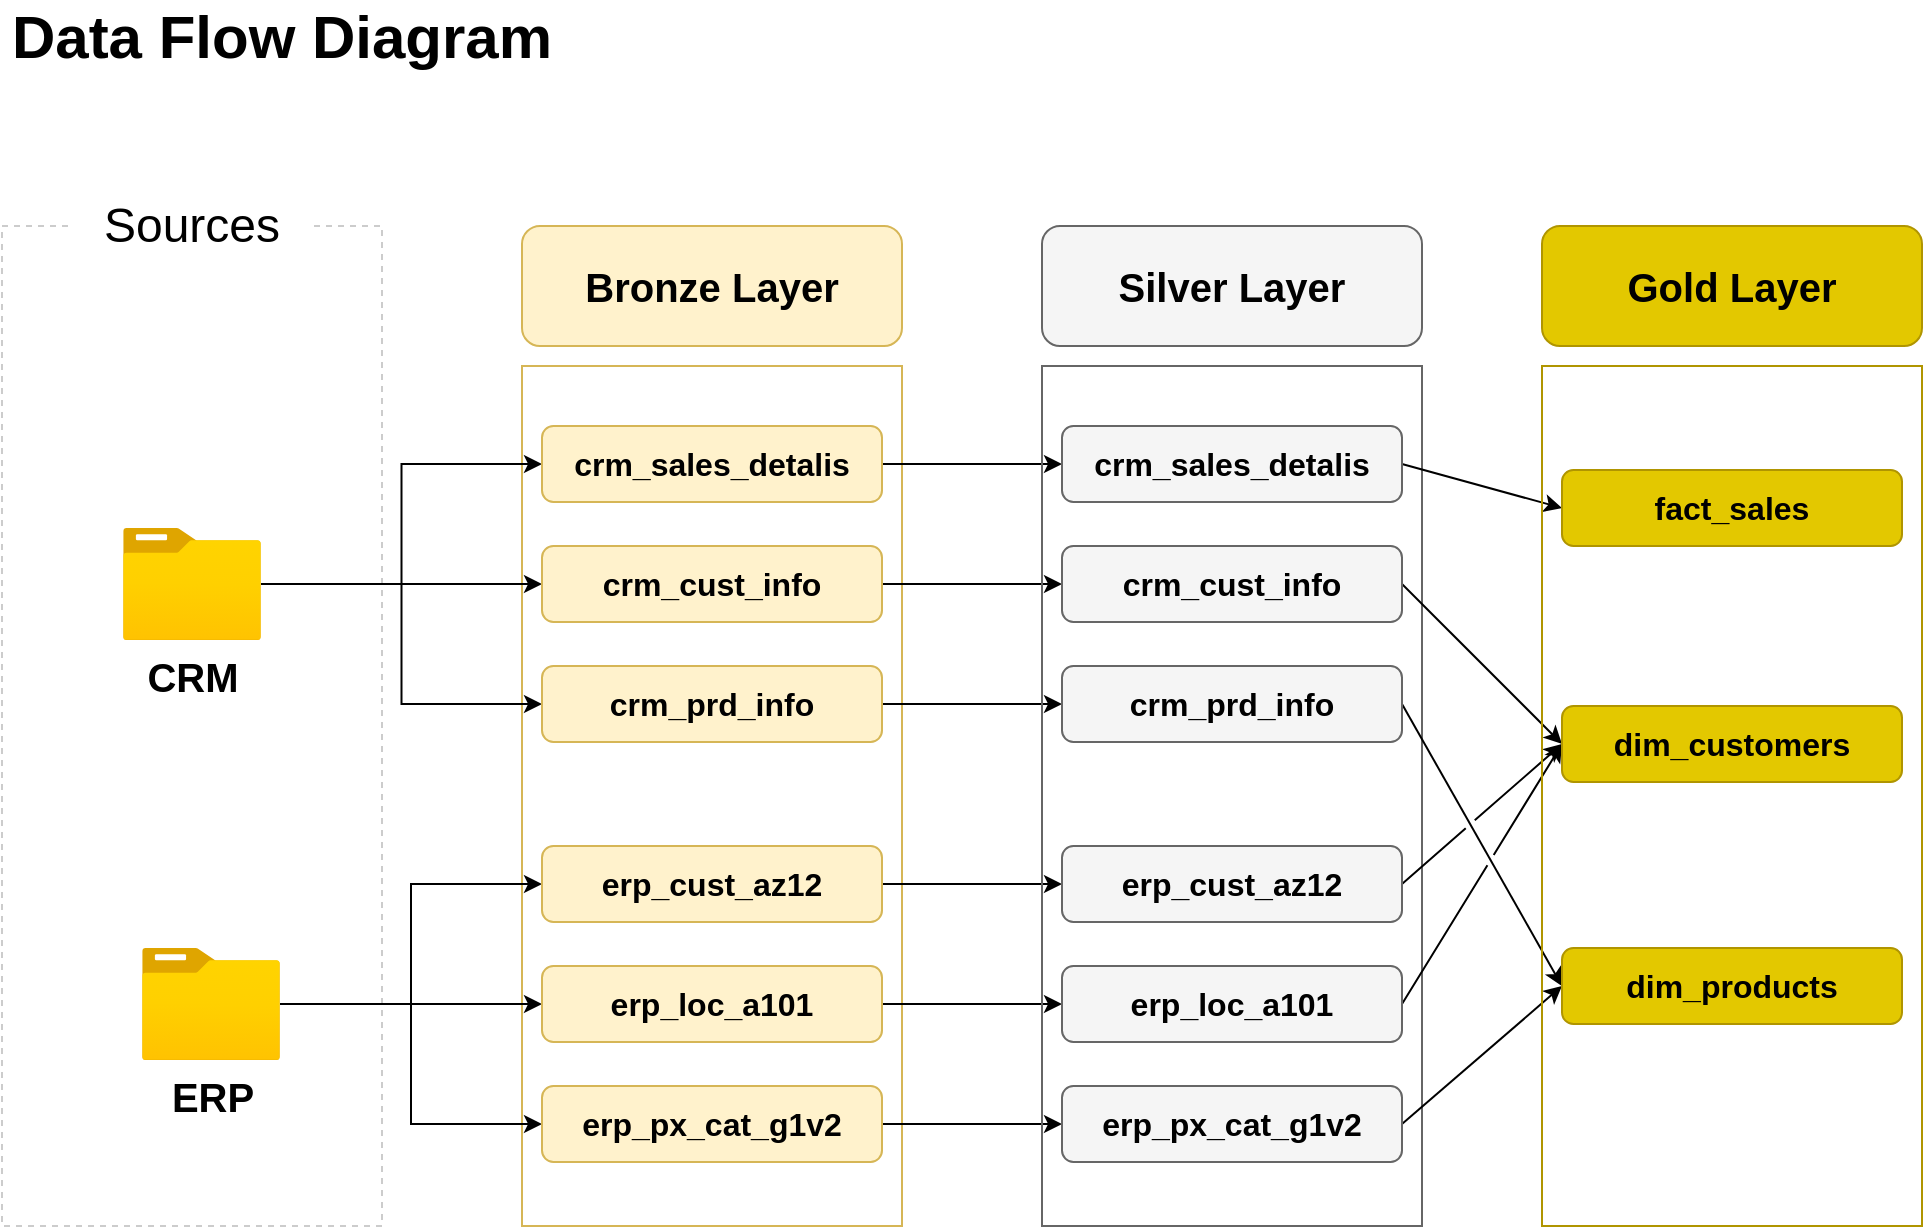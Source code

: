 <mxfile version="28.0.6">
  <diagram name="Page-1" id="JjovNX3jiftAqNEHp2Kg">
    <mxGraphModel dx="2916" dy="1249" grid="1" gridSize="10" guides="1" tooltips="1" connect="1" arrows="1" fold="1" page="1" pageScale="1" pageWidth="850" pageHeight="1100" math="0" shadow="0">
      <root>
        <mxCell id="0" />
        <mxCell id="1" parent="0" />
        <mxCell id="IHbQ26XFbmx4IzHMSujC-1" value="&lt;font style=&quot;font-size: 30px;&quot;&gt;Data Flow Diagram&lt;/font&gt;" style="text;html=1;align=center;verticalAlign=middle;whiteSpace=wrap;rounded=0;fontSize=24;fontStyle=1" parent="1" vertex="1">
          <mxGeometry x="-190" y="190" width="280" height="30" as="geometry" />
        </mxCell>
        <mxCell id="IHbQ26XFbmx4IzHMSujC-2" value="" style="rounded=0;whiteSpace=wrap;html=1;fillColor=none;strokeColor=#d6b656;" parent="1" vertex="1">
          <mxGeometry x="70" y="370" width="190" height="430" as="geometry" />
        </mxCell>
        <mxCell id="IHbQ26XFbmx4IzHMSujC-5" value="" style="rounded=0;whiteSpace=wrap;html=1;fillColor=none;strokeColor=#CCCCCC;dashed=1;" parent="1" vertex="1">
          <mxGeometry x="-190" y="300" width="190" height="500" as="geometry" />
        </mxCell>
        <mxCell id="IHbQ26XFbmx4IzHMSujC-6" value="Sources" style="rounded=1;whiteSpace=wrap;html=1;fontSize=24;strokeColor=none;" parent="1" vertex="1">
          <mxGeometry x="-155" y="280" width="120" height="40" as="geometry" />
        </mxCell>
        <mxCell id="IHbQ26XFbmx4IzHMSujC-16" style="edgeStyle=orthogonalEdgeStyle;rounded=0;orthogonalLoop=1;jettySize=auto;html=1;entryX=0;entryY=0.5;entryDx=0;entryDy=0;" parent="1" source="IHbQ26XFbmx4IzHMSujC-7" target="IHbQ26XFbmx4IzHMSujC-13" edge="1">
          <mxGeometry relative="1" as="geometry" />
        </mxCell>
        <mxCell id="IHbQ26XFbmx4IzHMSujC-17" style="edgeStyle=orthogonalEdgeStyle;rounded=0;orthogonalLoop=1;jettySize=auto;html=1;entryX=0;entryY=0.5;entryDx=0;entryDy=0;" parent="1" source="IHbQ26XFbmx4IzHMSujC-7" target="IHbQ26XFbmx4IzHMSujC-14" edge="1">
          <mxGeometry relative="1" as="geometry" />
        </mxCell>
        <mxCell id="IHbQ26XFbmx4IzHMSujC-18" style="edgeStyle=orthogonalEdgeStyle;rounded=0;orthogonalLoop=1;jettySize=auto;html=1;entryX=0;entryY=0.5;entryDx=0;entryDy=0;" parent="1" source="IHbQ26XFbmx4IzHMSujC-7" target="IHbQ26XFbmx4IzHMSujC-15" edge="1">
          <mxGeometry relative="1" as="geometry" />
        </mxCell>
        <mxCell id="IHbQ26XFbmx4IzHMSujC-7" value="&lt;b&gt;&lt;font style=&quot;font-size: 20px;&quot;&gt;CRM&lt;/font&gt;&lt;/b&gt;" style="image;aspect=fixed;html=1;points=[];align=center;fontSize=12;image=img/lib/azure2/general/Folder_Blank.svg;" parent="1" vertex="1">
          <mxGeometry x="-129.5" y="451" width="69" height="56.0" as="geometry" />
        </mxCell>
        <mxCell id="IHbQ26XFbmx4IzHMSujC-22" style="edgeStyle=orthogonalEdgeStyle;rounded=0;orthogonalLoop=1;jettySize=auto;html=1;entryX=0;entryY=0.5;entryDx=0;entryDy=0;" parent="1" source="IHbQ26XFbmx4IzHMSujC-8" target="IHbQ26XFbmx4IzHMSujC-21" edge="1">
          <mxGeometry relative="1" as="geometry" />
        </mxCell>
        <mxCell id="IHbQ26XFbmx4IzHMSujC-23" style="edgeStyle=orthogonalEdgeStyle;rounded=0;orthogonalLoop=1;jettySize=auto;html=1;entryX=0;entryY=0.5;entryDx=0;entryDy=0;" parent="1" source="IHbQ26XFbmx4IzHMSujC-8" target="IHbQ26XFbmx4IzHMSujC-20" edge="1">
          <mxGeometry relative="1" as="geometry" />
        </mxCell>
        <mxCell id="IHbQ26XFbmx4IzHMSujC-24" style="edgeStyle=orthogonalEdgeStyle;rounded=0;orthogonalLoop=1;jettySize=auto;html=1;entryX=0;entryY=0.5;entryDx=0;entryDy=0;" parent="1" source="IHbQ26XFbmx4IzHMSujC-8" target="IHbQ26XFbmx4IzHMSujC-19" edge="1">
          <mxGeometry relative="1" as="geometry" />
        </mxCell>
        <mxCell id="IHbQ26XFbmx4IzHMSujC-8" value="&lt;b&gt;&lt;font style=&quot;font-size: 20px;&quot;&gt;ERP&lt;/font&gt;&lt;/b&gt;" style="image;aspect=fixed;html=1;points=[];align=center;fontSize=12;image=img/lib/azure2/general/Folder_Blank.svg;" parent="1" vertex="1">
          <mxGeometry x="-120" y="661" width="69" height="56.0" as="geometry" />
        </mxCell>
        <mxCell id="IHbQ26XFbmx4IzHMSujC-12" value="&lt;font style=&quot;color: rgb(0, 0, 0); font-size: 20px;&quot;&gt;&lt;b&gt;Bronze Layer&lt;/b&gt;&lt;/font&gt;" style="rounded=1;whiteSpace=wrap;html=1;fillColor=#fff2cc;strokeColor=#d6b656;" parent="1" vertex="1">
          <mxGeometry x="70" y="300" width="190" height="60" as="geometry" />
        </mxCell>
        <mxCell id="5i8vRmKeqVwwdkVwR9yD-9" style="edgeStyle=orthogonalEdgeStyle;rounded=0;orthogonalLoop=1;jettySize=auto;html=1;entryX=0;entryY=0.5;entryDx=0;entryDy=0;" parent="1" source="IHbQ26XFbmx4IzHMSujC-13" target="5i8vRmKeqVwwdkVwR9yD-3" edge="1">
          <mxGeometry relative="1" as="geometry" />
        </mxCell>
        <mxCell id="IHbQ26XFbmx4IzHMSujC-13" value="&lt;font style=&quot;font-size: 16px;&quot; color=&quot;#000000&quot;&gt;&lt;b style=&quot;&quot;&gt;crm_sales_detalis&lt;/b&gt;&lt;/font&gt;" style="rounded=1;whiteSpace=wrap;html=1;fillColor=#fff2cc;strokeColor=#d6b656;" parent="1" vertex="1">
          <mxGeometry x="80" y="400" width="170" height="38" as="geometry" />
        </mxCell>
        <mxCell id="5i8vRmKeqVwwdkVwR9yD-10" style="edgeStyle=orthogonalEdgeStyle;rounded=0;orthogonalLoop=1;jettySize=auto;html=1;entryX=0;entryY=0.5;entryDx=0;entryDy=0;" parent="1" source="IHbQ26XFbmx4IzHMSujC-14" target="5i8vRmKeqVwwdkVwR9yD-4" edge="1">
          <mxGeometry relative="1" as="geometry" />
        </mxCell>
        <mxCell id="IHbQ26XFbmx4IzHMSujC-14" value="&lt;font style=&quot;font-size: 16px;&quot; color=&quot;#000000&quot;&gt;&lt;b style=&quot;&quot;&gt;crm_cust_info&lt;/b&gt;&lt;/font&gt;" style="rounded=1;whiteSpace=wrap;html=1;fillColor=#fff2cc;strokeColor=#d6b656;" parent="1" vertex="1">
          <mxGeometry x="80" y="460" width="170" height="38" as="geometry" />
        </mxCell>
        <mxCell id="5i8vRmKeqVwwdkVwR9yD-11" style="edgeStyle=orthogonalEdgeStyle;rounded=0;orthogonalLoop=1;jettySize=auto;html=1;entryX=0;entryY=0.5;entryDx=0;entryDy=0;" parent="1" source="IHbQ26XFbmx4IzHMSujC-15" target="5i8vRmKeqVwwdkVwR9yD-5" edge="1">
          <mxGeometry relative="1" as="geometry" />
        </mxCell>
        <mxCell id="IHbQ26XFbmx4IzHMSujC-15" value="&lt;font style=&quot;font-size: 16px;&quot; color=&quot;#000000&quot;&gt;&lt;b style=&quot;&quot;&gt;crm_prd_info&lt;/b&gt;&lt;/font&gt;" style="rounded=1;whiteSpace=wrap;html=1;fillColor=#fff2cc;strokeColor=#d6b656;" parent="1" vertex="1">
          <mxGeometry x="80" y="520" width="170" height="38" as="geometry" />
        </mxCell>
        <mxCell id="5i8vRmKeqVwwdkVwR9yD-14" style="edgeStyle=orthogonalEdgeStyle;rounded=0;orthogonalLoop=1;jettySize=auto;html=1;" parent="1" source="IHbQ26XFbmx4IzHMSujC-19" target="5i8vRmKeqVwwdkVwR9yD-6" edge="1">
          <mxGeometry relative="1" as="geometry" />
        </mxCell>
        <mxCell id="IHbQ26XFbmx4IzHMSujC-19" value="&lt;b style=&quot;color: rgb(0, 0, 0); font-size: 16px;&quot;&gt;erp_px_cat_g1v2&lt;/b&gt;" style="rounded=1;whiteSpace=wrap;html=1;fillColor=#fff2cc;strokeColor=#d6b656;" parent="1" vertex="1">
          <mxGeometry x="80" y="730" width="170" height="38" as="geometry" />
        </mxCell>
        <mxCell id="5i8vRmKeqVwwdkVwR9yD-13" style="edgeStyle=orthogonalEdgeStyle;rounded=0;orthogonalLoop=1;jettySize=auto;html=1;entryX=0;entryY=0.5;entryDx=0;entryDy=0;" parent="1" source="IHbQ26XFbmx4IzHMSujC-20" target="5i8vRmKeqVwwdkVwR9yD-7" edge="1">
          <mxGeometry relative="1" as="geometry" />
        </mxCell>
        <mxCell id="IHbQ26XFbmx4IzHMSujC-20" value="&lt;b style=&quot;color: rgb(0, 0, 0); font-size: 16px;&quot;&gt;erp_loc_a101&lt;/b&gt;" style="rounded=1;whiteSpace=wrap;html=1;fillColor=#fff2cc;strokeColor=#d6b656;" parent="1" vertex="1">
          <mxGeometry x="80" y="670" width="170" height="38" as="geometry" />
        </mxCell>
        <mxCell id="5i8vRmKeqVwwdkVwR9yD-12" style="edgeStyle=orthogonalEdgeStyle;rounded=0;orthogonalLoop=1;jettySize=auto;html=1;entryX=0;entryY=0.5;entryDx=0;entryDy=0;" parent="1" source="IHbQ26XFbmx4IzHMSujC-21" target="5i8vRmKeqVwwdkVwR9yD-8" edge="1">
          <mxGeometry relative="1" as="geometry" />
        </mxCell>
        <mxCell id="IHbQ26XFbmx4IzHMSujC-21" value="&lt;font style=&quot;font-size: 16px;&quot; color=&quot;#000000&quot;&gt;&lt;b style=&quot;&quot;&gt;erp_cust_az12&lt;/b&gt;&lt;/font&gt;" style="rounded=1;whiteSpace=wrap;html=1;fillColor=#fff2cc;strokeColor=#d6b656;" parent="1" vertex="1">
          <mxGeometry x="80" y="610" width="170" height="38" as="geometry" />
        </mxCell>
        <mxCell id="5i8vRmKeqVwwdkVwR9yD-1" value="" style="rounded=0;whiteSpace=wrap;html=1;fillColor=none;strokeColor=#666666;fontColor=#333333;" parent="1" vertex="1">
          <mxGeometry x="330" y="370" width="190" height="430" as="geometry" />
        </mxCell>
        <mxCell id="5i8vRmKeqVwwdkVwR9yD-2" value="&lt;font style=&quot;color: rgb(0, 0, 0); font-size: 20px;&quot;&gt;&lt;b&gt;Silver Layer&lt;/b&gt;&lt;/font&gt;" style="rounded=1;whiteSpace=wrap;html=1;fillColor=#f5f5f5;strokeColor=#666666;fontColor=#333333;" parent="1" vertex="1">
          <mxGeometry x="330" y="300" width="190" height="60" as="geometry" />
        </mxCell>
        <mxCell id="P8SxKNmZ3u3KztpiFWJL-16" style="rounded=0;orthogonalLoop=1;jettySize=auto;html=1;exitX=1;exitY=0.5;exitDx=0;exitDy=0;jumpStyle=gap;entryX=0;entryY=0.5;entryDx=0;entryDy=0;" edge="1" parent="1" source="5i8vRmKeqVwwdkVwR9yD-3" target="P8SxKNmZ3u3KztpiFWJL-3">
          <mxGeometry relative="1" as="geometry">
            <mxPoint x="570" y="440" as="targetPoint" />
          </mxGeometry>
        </mxCell>
        <mxCell id="5i8vRmKeqVwwdkVwR9yD-3" value="&lt;font style=&quot;font-size: 16px;&quot; color=&quot;#000000&quot;&gt;&lt;b style=&quot;&quot;&gt;crm_sales_detalis&lt;/b&gt;&lt;/font&gt;" style="rounded=1;whiteSpace=wrap;html=1;fillColor=#f5f5f5;strokeColor=#666666;fontColor=#333333;" parent="1" vertex="1">
          <mxGeometry x="340" y="400" width="170" height="38" as="geometry" />
        </mxCell>
        <mxCell id="P8SxKNmZ3u3KztpiFWJL-17" style="rounded=0;orthogonalLoop=1;jettySize=auto;html=1;entryX=0;entryY=0.5;entryDx=0;entryDy=0;exitX=1;exitY=0.5;exitDx=0;exitDy=0;jumpStyle=gap;" edge="1" parent="1" source="5i8vRmKeqVwwdkVwR9yD-4" target="P8SxKNmZ3u3KztpiFWJL-4">
          <mxGeometry relative="1" as="geometry" />
        </mxCell>
        <mxCell id="5i8vRmKeqVwwdkVwR9yD-4" value="&lt;font style=&quot;font-size: 16px;&quot; color=&quot;#000000&quot;&gt;&lt;b style=&quot;&quot;&gt;crm_cust_info&lt;/b&gt;&lt;/font&gt;" style="rounded=1;whiteSpace=wrap;html=1;fillColor=#f5f5f5;strokeColor=#666666;fontColor=#333333;" parent="1" vertex="1">
          <mxGeometry x="340" y="460" width="170" height="38" as="geometry" />
        </mxCell>
        <mxCell id="P8SxKNmZ3u3KztpiFWJL-18" style="rounded=0;orthogonalLoop=1;jettySize=auto;html=1;entryX=0;entryY=0.5;entryDx=0;entryDy=0;exitX=1;exitY=0.5;exitDx=0;exitDy=0;jumpStyle=gap;" edge="1" parent="1" source="5i8vRmKeqVwwdkVwR9yD-5" target="P8SxKNmZ3u3KztpiFWJL-5">
          <mxGeometry relative="1" as="geometry" />
        </mxCell>
        <mxCell id="5i8vRmKeqVwwdkVwR9yD-5" value="&lt;font style=&quot;font-size: 16px;&quot; color=&quot;#000000&quot;&gt;&lt;b style=&quot;&quot;&gt;crm_prd_info&lt;/b&gt;&lt;/font&gt;" style="rounded=1;whiteSpace=wrap;html=1;fillColor=#f5f5f5;strokeColor=#666666;fontColor=#333333;" parent="1" vertex="1">
          <mxGeometry x="340" y="520" width="170" height="38" as="geometry" />
        </mxCell>
        <mxCell id="P8SxKNmZ3u3KztpiFWJL-19" style="rounded=0;orthogonalLoop=1;jettySize=auto;html=1;entryX=0;entryY=0.5;entryDx=0;entryDy=0;exitX=1;exitY=0.5;exitDx=0;exitDy=0;jumpStyle=gap;" edge="1" parent="1" source="5i8vRmKeqVwwdkVwR9yD-6" target="P8SxKNmZ3u3KztpiFWJL-5">
          <mxGeometry relative="1" as="geometry" />
        </mxCell>
        <mxCell id="5i8vRmKeqVwwdkVwR9yD-6" value="&lt;b style=&quot;color: rgb(0, 0, 0); font-size: 16px;&quot;&gt;erp_px_cat_g1v2&lt;/b&gt;" style="rounded=1;whiteSpace=wrap;html=1;fillColor=#f5f5f5;strokeColor=#666666;fontColor=#333333;" parent="1" vertex="1">
          <mxGeometry x="340" y="730" width="170" height="38" as="geometry" />
        </mxCell>
        <mxCell id="P8SxKNmZ3u3KztpiFWJL-20" style="rounded=0;orthogonalLoop=1;jettySize=auto;html=1;entryX=0;entryY=0.5;entryDx=0;entryDy=0;exitX=1;exitY=0.5;exitDx=0;exitDy=0;jumpStyle=gap;" edge="1" parent="1" source="5i8vRmKeqVwwdkVwR9yD-7" target="P8SxKNmZ3u3KztpiFWJL-4">
          <mxGeometry relative="1" as="geometry" />
        </mxCell>
        <mxCell id="5i8vRmKeqVwwdkVwR9yD-7" value="&lt;b style=&quot;color: rgb(0, 0, 0); font-size: 16px;&quot;&gt;erp_loc_a101&lt;/b&gt;" style="rounded=1;whiteSpace=wrap;html=1;fillColor=#f5f5f5;strokeColor=#666666;fontColor=#333333;" parent="1" vertex="1">
          <mxGeometry x="340" y="670" width="170" height="38" as="geometry" />
        </mxCell>
        <mxCell id="P8SxKNmZ3u3KztpiFWJL-21" style="rounded=0;orthogonalLoop=1;jettySize=auto;html=1;entryX=0;entryY=0.5;entryDx=0;entryDy=0;exitX=1;exitY=0.5;exitDx=0;exitDy=0;jumpStyle=gap;" edge="1" parent="1" source="5i8vRmKeqVwwdkVwR9yD-8" target="P8SxKNmZ3u3KztpiFWJL-4">
          <mxGeometry relative="1" as="geometry" />
        </mxCell>
        <mxCell id="5i8vRmKeqVwwdkVwR9yD-8" value="&lt;font style=&quot;font-size: 16px;&quot; color=&quot;#000000&quot;&gt;&lt;b style=&quot;&quot;&gt;erp_cust_az12&lt;/b&gt;&lt;/font&gt;" style="rounded=1;whiteSpace=wrap;html=1;fillColor=#f5f5f5;strokeColor=#666666;fontColor=#333333;" parent="1" vertex="1">
          <mxGeometry x="340" y="610" width="170" height="38" as="geometry" />
        </mxCell>
        <mxCell id="P8SxKNmZ3u3KztpiFWJL-1" value="" style="rounded=0;whiteSpace=wrap;html=1;fillColor=none;strokeColor=#B09500;fontColor=#000000;" vertex="1" parent="1">
          <mxGeometry x="580" y="370" width="190" height="430" as="geometry" />
        </mxCell>
        <mxCell id="P8SxKNmZ3u3KztpiFWJL-2" value="&lt;font style=&quot;color: rgb(0, 0, 0); font-size: 20px;&quot;&gt;&lt;b&gt;Gold Layer&lt;/b&gt;&lt;/font&gt;" style="rounded=1;whiteSpace=wrap;html=1;fillColor=#e3c800;strokeColor=#B09500;fontColor=#000000;" vertex="1" parent="1">
          <mxGeometry x="580" y="300" width="190" height="60" as="geometry" />
        </mxCell>
        <mxCell id="P8SxKNmZ3u3KztpiFWJL-3" value="&lt;font style=&quot;font-size: 16px;&quot; color=&quot;#000000&quot;&gt;&lt;b style=&quot;&quot;&gt;fact_sales&lt;/b&gt;&lt;/font&gt;" style="rounded=1;whiteSpace=wrap;html=1;fillColor=#e3c800;strokeColor=#B09500;fontColor=#000000;" vertex="1" parent="1">
          <mxGeometry x="590" y="422" width="170" height="38" as="geometry" />
        </mxCell>
        <mxCell id="P8SxKNmZ3u3KztpiFWJL-4" value="&lt;font style=&quot;font-size: 16px;&quot; color=&quot;#000000&quot;&gt;&lt;b style=&quot;&quot;&gt;dim_customers&lt;/b&gt;&lt;/font&gt;" style="rounded=1;whiteSpace=wrap;html=1;fillColor=#e3c800;strokeColor=#B09500;fontColor=#000000;" vertex="1" parent="1">
          <mxGeometry x="590" y="540" width="170" height="38" as="geometry" />
        </mxCell>
        <mxCell id="P8SxKNmZ3u3KztpiFWJL-5" value="&lt;font style=&quot;font-size: 16px;&quot; color=&quot;#000000&quot;&gt;&lt;b style=&quot;&quot;&gt;dim_products&lt;/b&gt;&lt;/font&gt;" style="rounded=1;whiteSpace=wrap;html=1;fillColor=#e3c800;strokeColor=#B09500;fontColor=#000000;" vertex="1" parent="1">
          <mxGeometry x="590" y="661" width="170" height="38" as="geometry" />
        </mxCell>
      </root>
    </mxGraphModel>
  </diagram>
</mxfile>
